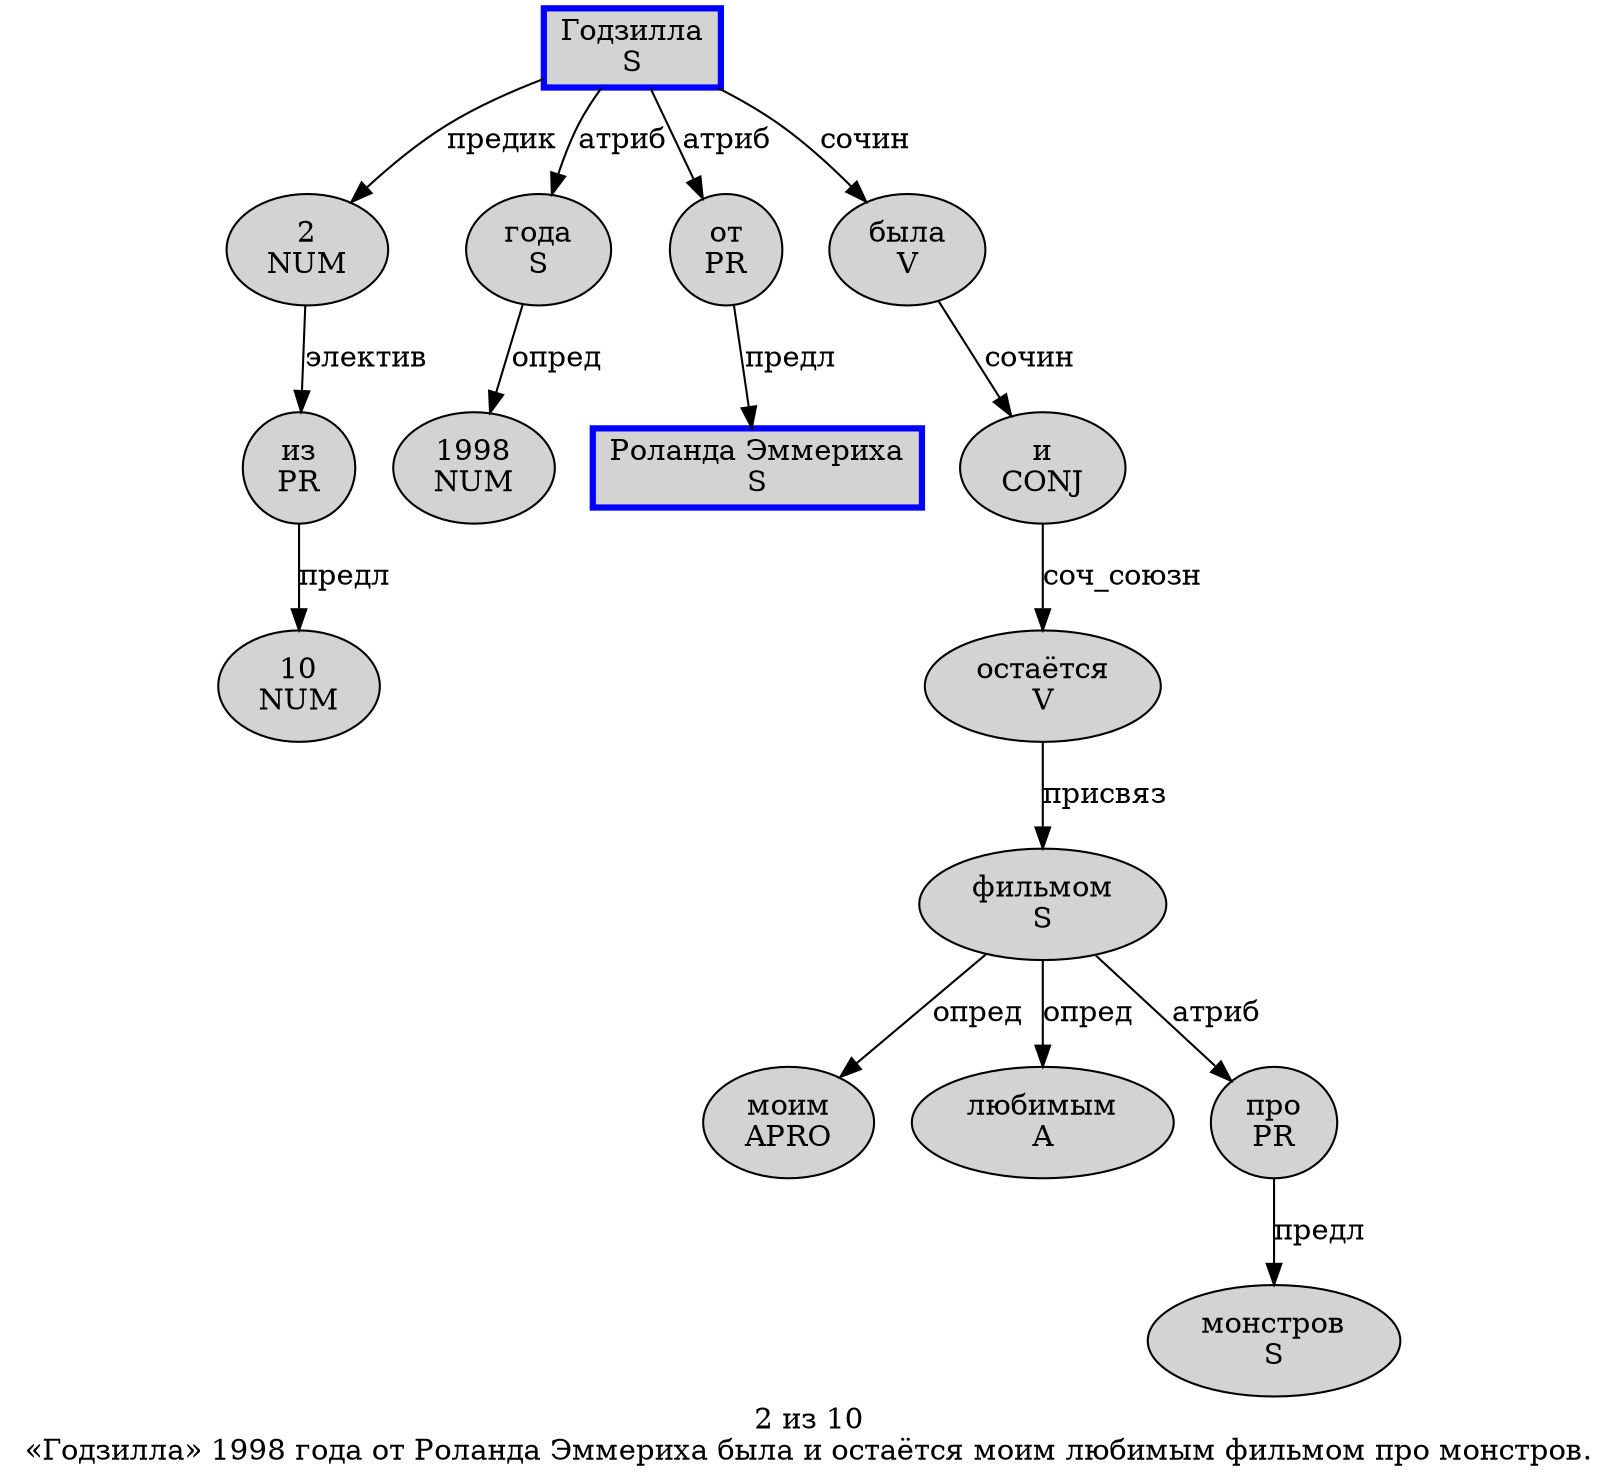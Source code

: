 digraph SENTENCE_4431 {
	graph [label="2 из 10
«Годзилла» 1998 года от Роланда Эммериха была и остаётся моим любимым фильмом про монстров."]
	node [style=filled]
		0 [label="2
NUM" color="" fillcolor=lightgray penwidth=1 shape=ellipse]
		1 [label="из
PR" color="" fillcolor=lightgray penwidth=1 shape=ellipse]
		2 [label="10
NUM" color="" fillcolor=lightgray penwidth=1 shape=ellipse]
		4 [label="Годзилла
S" color=blue fillcolor=lightgray penwidth=3 shape=box]
		6 [label="1998
NUM" color="" fillcolor=lightgray penwidth=1 shape=ellipse]
		7 [label="года
S" color="" fillcolor=lightgray penwidth=1 shape=ellipse]
		8 [label="от
PR" color="" fillcolor=lightgray penwidth=1 shape=ellipse]
		9 [label="Роланда Эммериха
S" color=blue fillcolor=lightgray penwidth=3 shape=box]
		10 [label="была
V" color="" fillcolor=lightgray penwidth=1 shape=ellipse]
		11 [label="и
CONJ" color="" fillcolor=lightgray penwidth=1 shape=ellipse]
		12 [label="остаётся
V" color="" fillcolor=lightgray penwidth=1 shape=ellipse]
		13 [label="моим
APRO" color="" fillcolor=lightgray penwidth=1 shape=ellipse]
		14 [label="любимым
A" color="" fillcolor=lightgray penwidth=1 shape=ellipse]
		15 [label="фильмом
S" color="" fillcolor=lightgray penwidth=1 shape=ellipse]
		16 [label="про
PR" color="" fillcolor=lightgray penwidth=1 shape=ellipse]
		17 [label="монстров
S" color="" fillcolor=lightgray penwidth=1 shape=ellipse]
			12 -> 15 [label="присвяз"]
			11 -> 12 [label="соч_союзн"]
			7 -> 6 [label="опред"]
			0 -> 1 [label="электив"]
			10 -> 11 [label="сочин"]
			4 -> 0 [label="предик"]
			4 -> 7 [label="атриб"]
			4 -> 8 [label="атриб"]
			4 -> 10 [label="сочин"]
			15 -> 13 [label="опред"]
			15 -> 14 [label="опред"]
			15 -> 16 [label="атриб"]
			16 -> 17 [label="предл"]
			1 -> 2 [label="предл"]
			8 -> 9 [label="предл"]
}